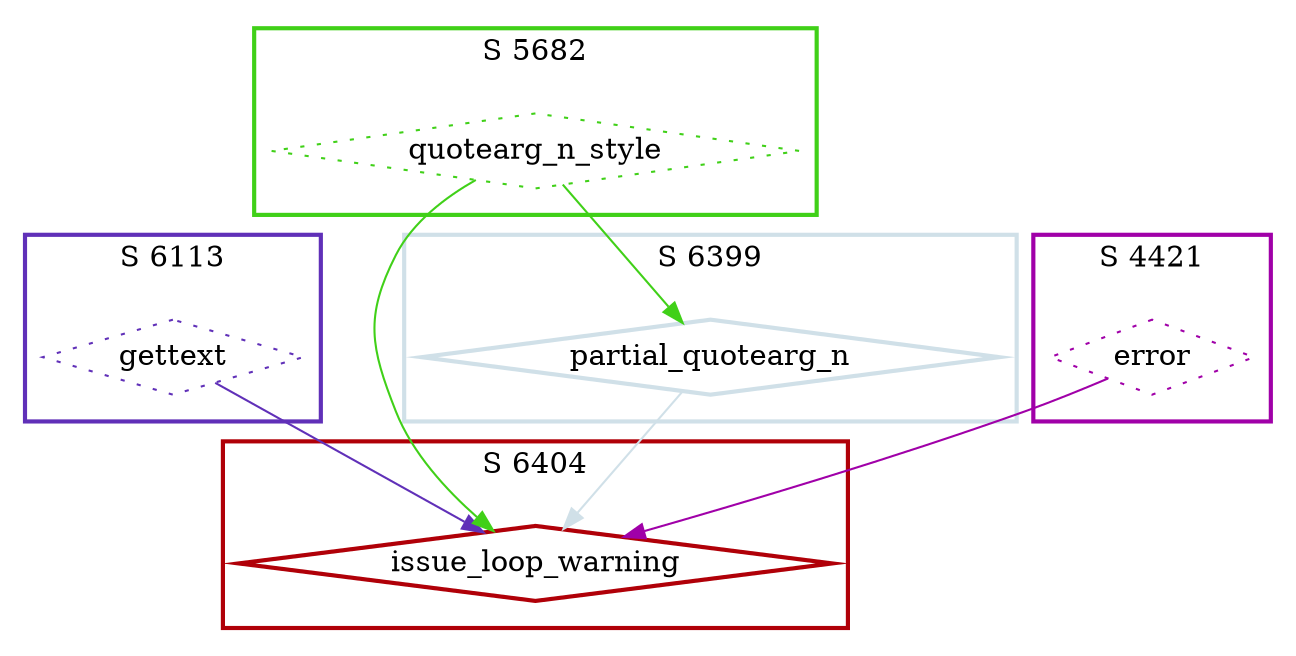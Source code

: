 digraph G {
  ratio=0.500000;
  "UV issue_loop_warning (6404)" [shape=diamond, label="issue_loop_warning",
                                  color="#B00008", style=bold];
  "UV gettext (6113)" [shape=diamond, label="gettext", color="#6030B8",
                       style=dotted];
  "UV quotearg_n_style (5682)" [shape=diamond, label="quotearg_n_style",
                                color="#40D018", style=dotted];
  "UV error (4421)" [shape=diamond, label="error", color="#A000A8",
                     style=dotted];
  "UV partial_quotearg_n (6399)" [shape=diamond, label="partial_quotearg_n",
                                  color="#D0E0E8", style=bold];
  
  subgraph cluster_4421 { label="S 4421";
    color="#A000A8";
    style=bold;
    "UV error (4421)"; };
  subgraph cluster_6399 { label="S 6399";
    color="#D0E0E8";
    style=bold;
    "UV partial_quotearg_n (6399)"; };
  subgraph cluster_5682 { label="S 5682";
    color="#40D018";
    style=bold;
    "UV quotearg_n_style (5682)"; };
  subgraph cluster_6113 { label="S 6113";
    color="#6030B8";
    style=bold;
    "UV gettext (6113)"; };
  subgraph cluster_6404 { label="S 6404";
    color="#B00008";
    style=bold;
    "UV issue_loop_warning (6404)"; };
  
  "UV gettext (6113)" -> "UV issue_loop_warning (6404)" [color="#6030B8"];
  "UV quotearg_n_style (5682)" -> "UV partial_quotearg_n (6399)" [color="#40D018"];
  "UV quotearg_n_style (5682)" -> "UV issue_loop_warning (6404)" [color="#40D018"];
  "UV error (4421)" -> "UV issue_loop_warning (6404)" [color="#A000A8"];
  "UV partial_quotearg_n (6399)" -> "UV issue_loop_warning (6404)" [color="#D0E0E8"];
  
  }